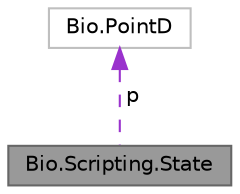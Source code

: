 digraph "Bio.Scripting.State"
{
 // LATEX_PDF_SIZE
  bgcolor="transparent";
  edge [fontname=Helvetica,fontsize=10,labelfontname=Helvetica,labelfontsize=10];
  node [fontname=Helvetica,fontsize=10,shape=box,height=0.2,width=0.4];
  Node1 [label="Bio.Scripting.State",height=0.2,width=0.4,color="gray40", fillcolor="grey60", style="filled", fontcolor="black",tooltip=" "];
  Node2 -> Node1 [dir="back",color="darkorchid3",style="dashed",label=" p" ];
  Node2 [label="Bio.PointD",height=0.2,width=0.4,color="grey75", fillcolor="white", style="filled",URL="$struct_bio_1_1_point_d.html",tooltip=" "];
}
